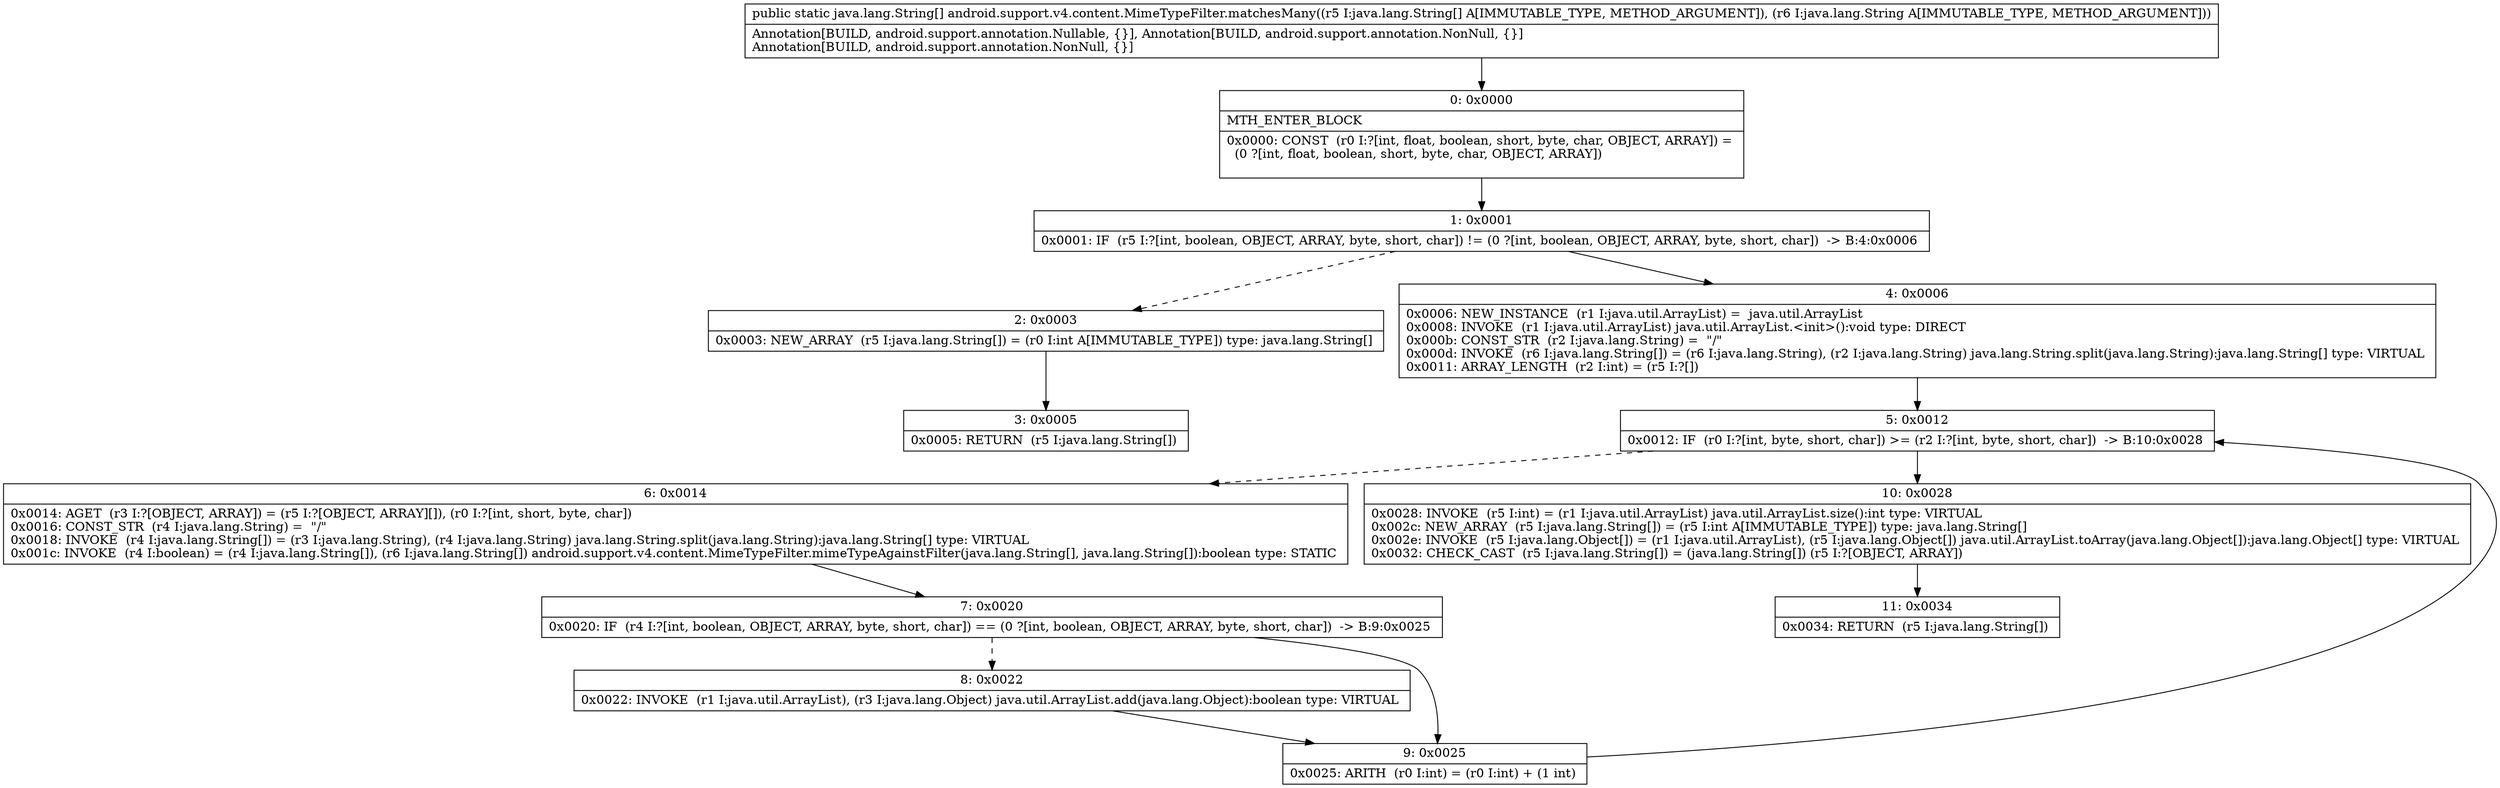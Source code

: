 digraph "CFG forandroid.support.v4.content.MimeTypeFilter.matchesMany([Ljava\/lang\/String;Ljava\/lang\/String;)[Ljava\/lang\/String;" {
Node_0 [shape=record,label="{0\:\ 0x0000|MTH_ENTER_BLOCK\l|0x0000: CONST  (r0 I:?[int, float, boolean, short, byte, char, OBJECT, ARRAY]) = \l  (0 ?[int, float, boolean, short, byte, char, OBJECT, ARRAY])\l \l}"];
Node_1 [shape=record,label="{1\:\ 0x0001|0x0001: IF  (r5 I:?[int, boolean, OBJECT, ARRAY, byte, short, char]) != (0 ?[int, boolean, OBJECT, ARRAY, byte, short, char])  \-\> B:4:0x0006 \l}"];
Node_2 [shape=record,label="{2\:\ 0x0003|0x0003: NEW_ARRAY  (r5 I:java.lang.String[]) = (r0 I:int A[IMMUTABLE_TYPE]) type: java.lang.String[] \l}"];
Node_3 [shape=record,label="{3\:\ 0x0005|0x0005: RETURN  (r5 I:java.lang.String[]) \l}"];
Node_4 [shape=record,label="{4\:\ 0x0006|0x0006: NEW_INSTANCE  (r1 I:java.util.ArrayList) =  java.util.ArrayList \l0x0008: INVOKE  (r1 I:java.util.ArrayList) java.util.ArrayList.\<init\>():void type: DIRECT \l0x000b: CONST_STR  (r2 I:java.lang.String) =  \"\/\" \l0x000d: INVOKE  (r6 I:java.lang.String[]) = (r6 I:java.lang.String), (r2 I:java.lang.String) java.lang.String.split(java.lang.String):java.lang.String[] type: VIRTUAL \l0x0011: ARRAY_LENGTH  (r2 I:int) = (r5 I:?[]) \l}"];
Node_5 [shape=record,label="{5\:\ 0x0012|0x0012: IF  (r0 I:?[int, byte, short, char]) \>= (r2 I:?[int, byte, short, char])  \-\> B:10:0x0028 \l}"];
Node_6 [shape=record,label="{6\:\ 0x0014|0x0014: AGET  (r3 I:?[OBJECT, ARRAY]) = (r5 I:?[OBJECT, ARRAY][]), (r0 I:?[int, short, byte, char]) \l0x0016: CONST_STR  (r4 I:java.lang.String) =  \"\/\" \l0x0018: INVOKE  (r4 I:java.lang.String[]) = (r3 I:java.lang.String), (r4 I:java.lang.String) java.lang.String.split(java.lang.String):java.lang.String[] type: VIRTUAL \l0x001c: INVOKE  (r4 I:boolean) = (r4 I:java.lang.String[]), (r6 I:java.lang.String[]) android.support.v4.content.MimeTypeFilter.mimeTypeAgainstFilter(java.lang.String[], java.lang.String[]):boolean type: STATIC \l}"];
Node_7 [shape=record,label="{7\:\ 0x0020|0x0020: IF  (r4 I:?[int, boolean, OBJECT, ARRAY, byte, short, char]) == (0 ?[int, boolean, OBJECT, ARRAY, byte, short, char])  \-\> B:9:0x0025 \l}"];
Node_8 [shape=record,label="{8\:\ 0x0022|0x0022: INVOKE  (r1 I:java.util.ArrayList), (r3 I:java.lang.Object) java.util.ArrayList.add(java.lang.Object):boolean type: VIRTUAL \l}"];
Node_9 [shape=record,label="{9\:\ 0x0025|0x0025: ARITH  (r0 I:int) = (r0 I:int) + (1 int) \l}"];
Node_10 [shape=record,label="{10\:\ 0x0028|0x0028: INVOKE  (r5 I:int) = (r1 I:java.util.ArrayList) java.util.ArrayList.size():int type: VIRTUAL \l0x002c: NEW_ARRAY  (r5 I:java.lang.String[]) = (r5 I:int A[IMMUTABLE_TYPE]) type: java.lang.String[] \l0x002e: INVOKE  (r5 I:java.lang.Object[]) = (r1 I:java.util.ArrayList), (r5 I:java.lang.Object[]) java.util.ArrayList.toArray(java.lang.Object[]):java.lang.Object[] type: VIRTUAL \l0x0032: CHECK_CAST  (r5 I:java.lang.String[]) = (java.lang.String[]) (r5 I:?[OBJECT, ARRAY]) \l}"];
Node_11 [shape=record,label="{11\:\ 0x0034|0x0034: RETURN  (r5 I:java.lang.String[]) \l}"];
MethodNode[shape=record,label="{public static java.lang.String[] android.support.v4.content.MimeTypeFilter.matchesMany((r5 I:java.lang.String[] A[IMMUTABLE_TYPE, METHOD_ARGUMENT]), (r6 I:java.lang.String A[IMMUTABLE_TYPE, METHOD_ARGUMENT]))  | Annotation[BUILD, android.support.annotation.Nullable, \{\}], Annotation[BUILD, android.support.annotation.NonNull, \{\}]\lAnnotation[BUILD, android.support.annotation.NonNull, \{\}]\l}"];
MethodNode -> Node_0;
Node_0 -> Node_1;
Node_1 -> Node_2[style=dashed];
Node_1 -> Node_4;
Node_2 -> Node_3;
Node_4 -> Node_5;
Node_5 -> Node_6[style=dashed];
Node_5 -> Node_10;
Node_6 -> Node_7;
Node_7 -> Node_8[style=dashed];
Node_7 -> Node_9;
Node_8 -> Node_9;
Node_9 -> Node_5;
Node_10 -> Node_11;
}

